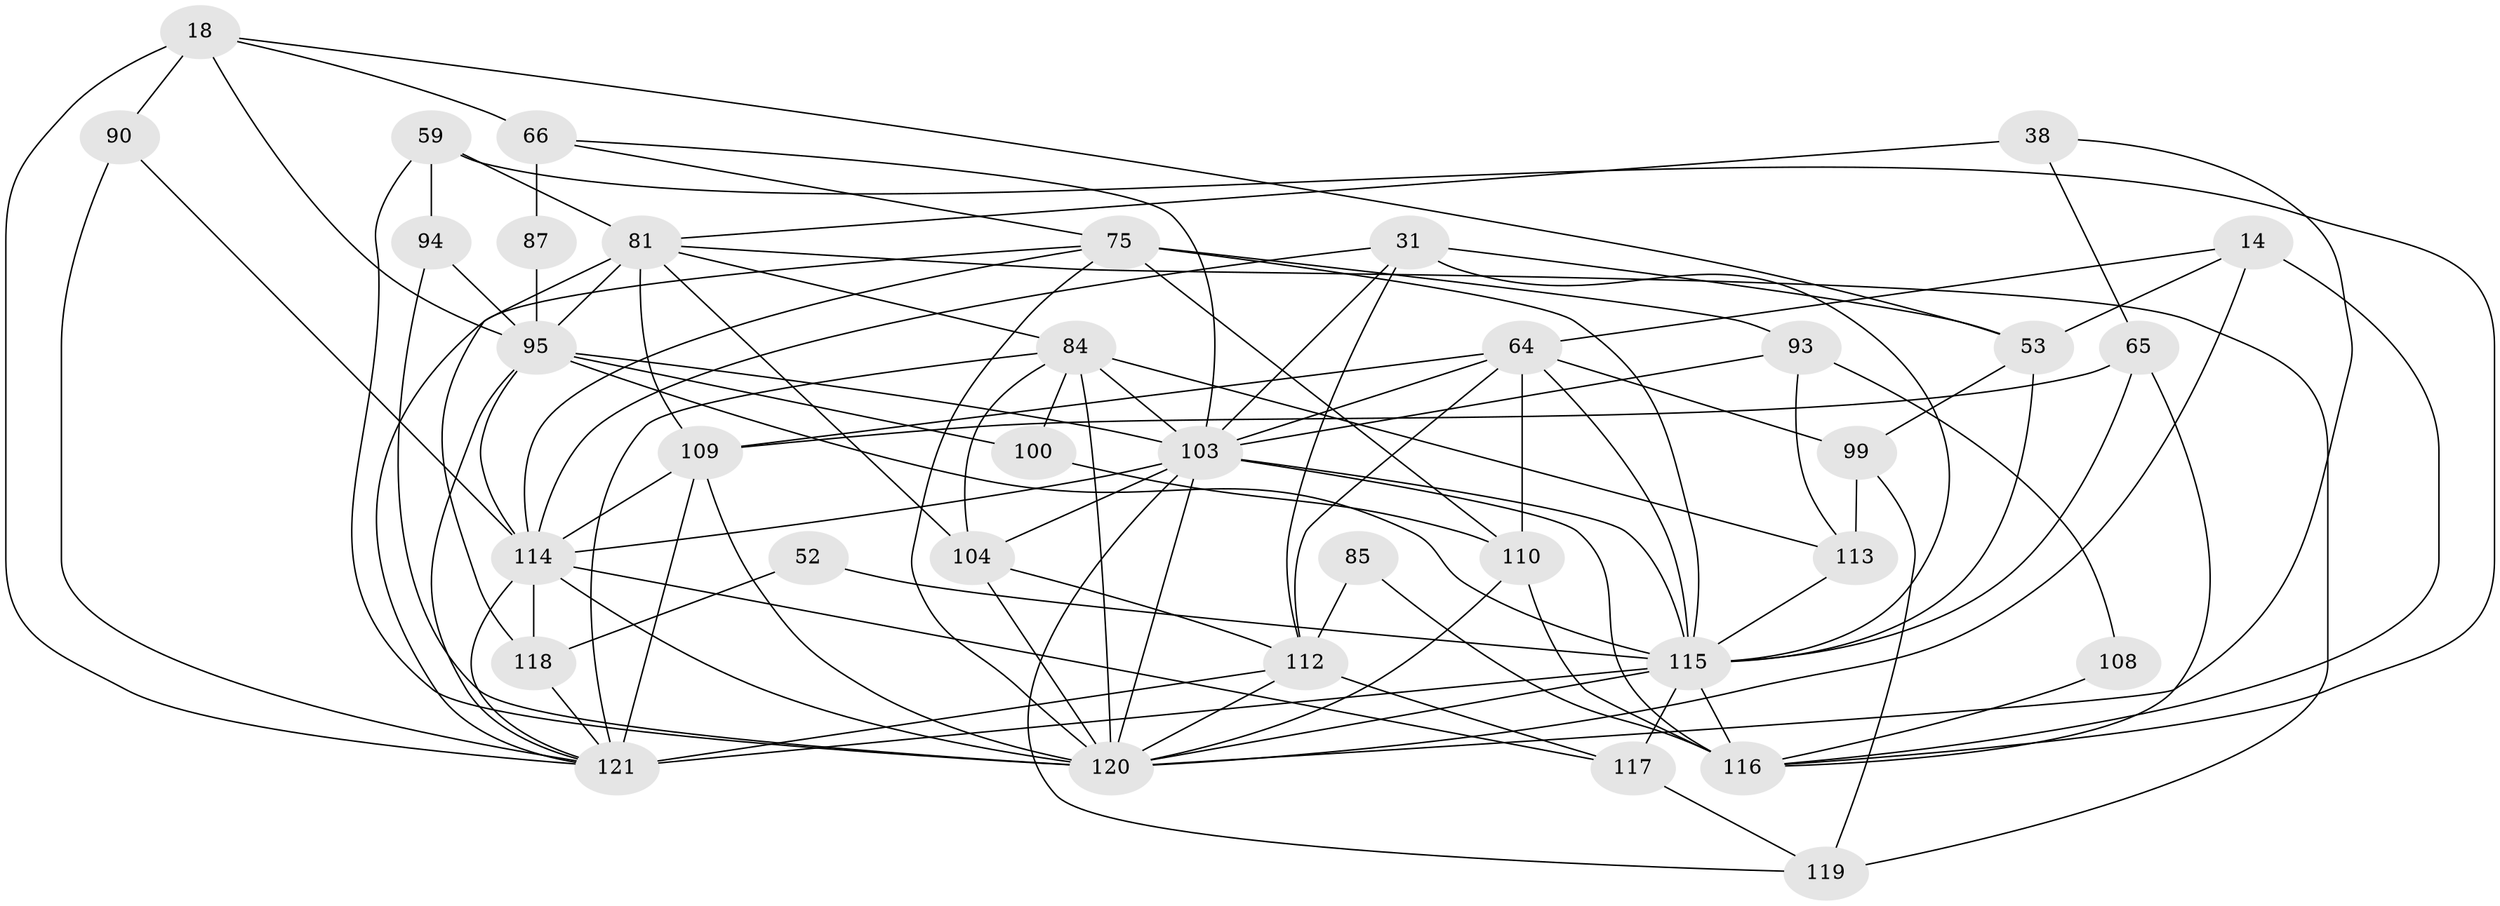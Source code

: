 // original degree distribution, {3: 0.2892561983471074, 5: 0.17355371900826447, 4: 0.30578512396694213, 7: 0.03305785123966942, 2: 0.09917355371900827, 8: 0.008264462809917356, 6: 0.09090909090909091}
// Generated by graph-tools (version 1.1) at 2025/54/03/04/25 21:54:51]
// undirected, 36 vertices, 101 edges
graph export_dot {
graph [start="1"]
  node [color=gray90,style=filled];
  14;
  18;
  31;
  38;
  52;
  53 [super="+51+47"];
  59 [super="+7+34"];
  64 [super="+58"];
  65 [super="+27"];
  66 [super="+48"];
  75 [super="+70+61"];
  81 [super="+74"];
  84 [super="+12+78+83+71"];
  85;
  87;
  90 [super="+80"];
  93 [super="+23+5"];
  94;
  95 [super="+43+9+10+56+73"];
  99 [super="+72"];
  100 [super="+2"];
  103 [super="+92"];
  104 [super="+98"];
  108 [super="+44"];
  109 [super="+15+22+55+102"];
  110 [super="+106"];
  112 [super="+50+77"];
  113;
  114 [super="+4+76+105+63"];
  115 [super="+24+60+36+45+69"];
  116 [super="+91"];
  117;
  118;
  119 [super="+86+88"];
  120 [super="+17+67+82+111"];
  121 [super="+96+42+107"];
  14 -- 64;
  14 -- 53;
  14 -- 120;
  14 -- 116;
  18 -- 66 [weight=2];
  18 -- 90 [weight=2];
  18 -- 95;
  18 -- 53;
  18 -- 121;
  31 -- 112;
  31 -- 53 [weight=2];
  31 -- 103;
  31 -- 115;
  31 -- 114;
  38 -- 65;
  38 -- 81 [weight=2];
  38 -- 120;
  52 -- 118;
  52 -- 115;
  53 -- 99;
  53 -- 115 [weight=4];
  59 -- 94 [weight=2];
  59 -- 120 [weight=2];
  59 -- 81;
  59 -- 116;
  64 -- 99;
  64 -- 112;
  64 -- 103;
  64 -- 110 [weight=2];
  64 -- 109;
  64 -- 115;
  65 -- 115;
  65 -- 109 [weight=2];
  65 -- 116;
  66 -- 87;
  66 -- 75;
  66 -- 103;
  75 -- 93 [weight=2];
  75 -- 115 [weight=3];
  75 -- 121;
  75 -- 114 [weight=2];
  75 -- 110;
  75 -- 120;
  81 -- 118 [weight=2];
  81 -- 104;
  81 -- 95 [weight=2];
  81 -- 84;
  81 -- 109;
  81 -- 119;
  84 -- 121 [weight=4];
  84 -- 113;
  84 -- 104;
  84 -- 100;
  84 -- 103;
  84 -- 120 [weight=5];
  85 -- 112 [weight=2];
  85 -- 116;
  87 -- 95;
  90 -- 121;
  90 -- 114;
  93 -- 103;
  93 -- 113;
  93 -- 108 [weight=2];
  94 -- 95 [weight=2];
  94 -- 120;
  95 -- 100 [weight=3];
  95 -- 114;
  95 -- 103 [weight=3];
  95 -- 115 [weight=2];
  95 -- 121 [weight=2];
  99 -- 113 [weight=2];
  99 -- 119;
  100 -- 110 [weight=2];
  103 -- 119;
  103 -- 104 [weight=4];
  103 -- 116 [weight=2];
  103 -- 115;
  103 -- 120;
  103 -- 114;
  104 -- 112;
  104 -- 120;
  108 -- 116 [weight=2];
  109 -- 120 [weight=3];
  109 -- 121 [weight=2];
  109 -- 114 [weight=3];
  110 -- 120;
  110 -- 116 [weight=2];
  112 -- 117;
  112 -- 121 [weight=2];
  112 -- 120;
  113 -- 115;
  114 -- 120;
  114 -- 117;
  114 -- 118;
  114 -- 121;
  115 -- 117 [weight=2];
  115 -- 120 [weight=5];
  115 -- 121 [weight=4];
  115 -- 116;
  117 -- 119;
  118 -- 121;
}
